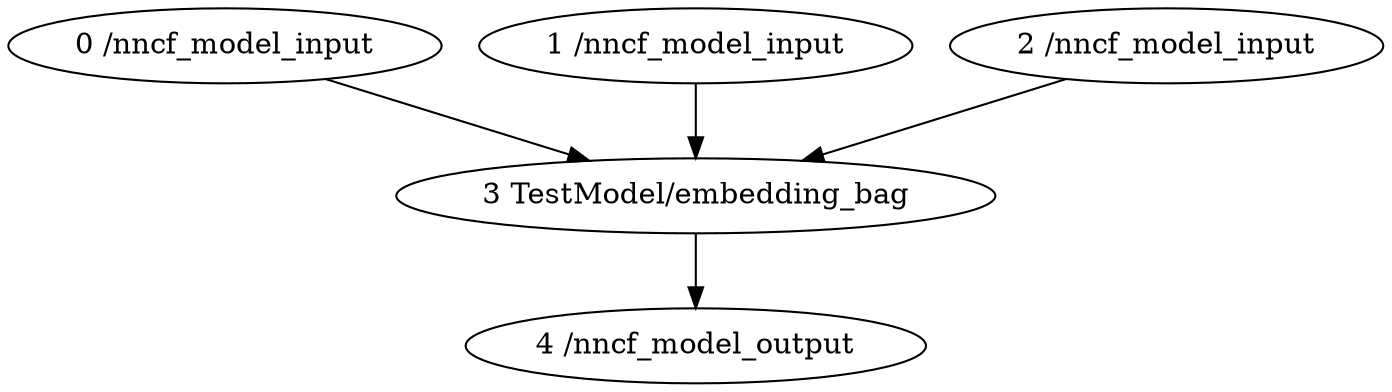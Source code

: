 strict digraph  {
"0 /nncf_model_input" [id=0, scope="", type=nncf_model_input];
"1 /nncf_model_input" [id=1, scope="", type=nncf_model_input];
"2 /nncf_model_input" [id=2, scope="", type=nncf_model_input];
"3 TestModel/embedding_bag" [id=3, scope=TestModel, type=embedding_bag];
"4 /nncf_model_output" [id=4, scope="", type=nncf_model_output];
"0 /nncf_model_input" -> "3 TestModel/embedding_bag";
"1 /nncf_model_input" -> "3 TestModel/embedding_bag";
"2 /nncf_model_input" -> "3 TestModel/embedding_bag";
"3 TestModel/embedding_bag" -> "4 /nncf_model_output";
}
